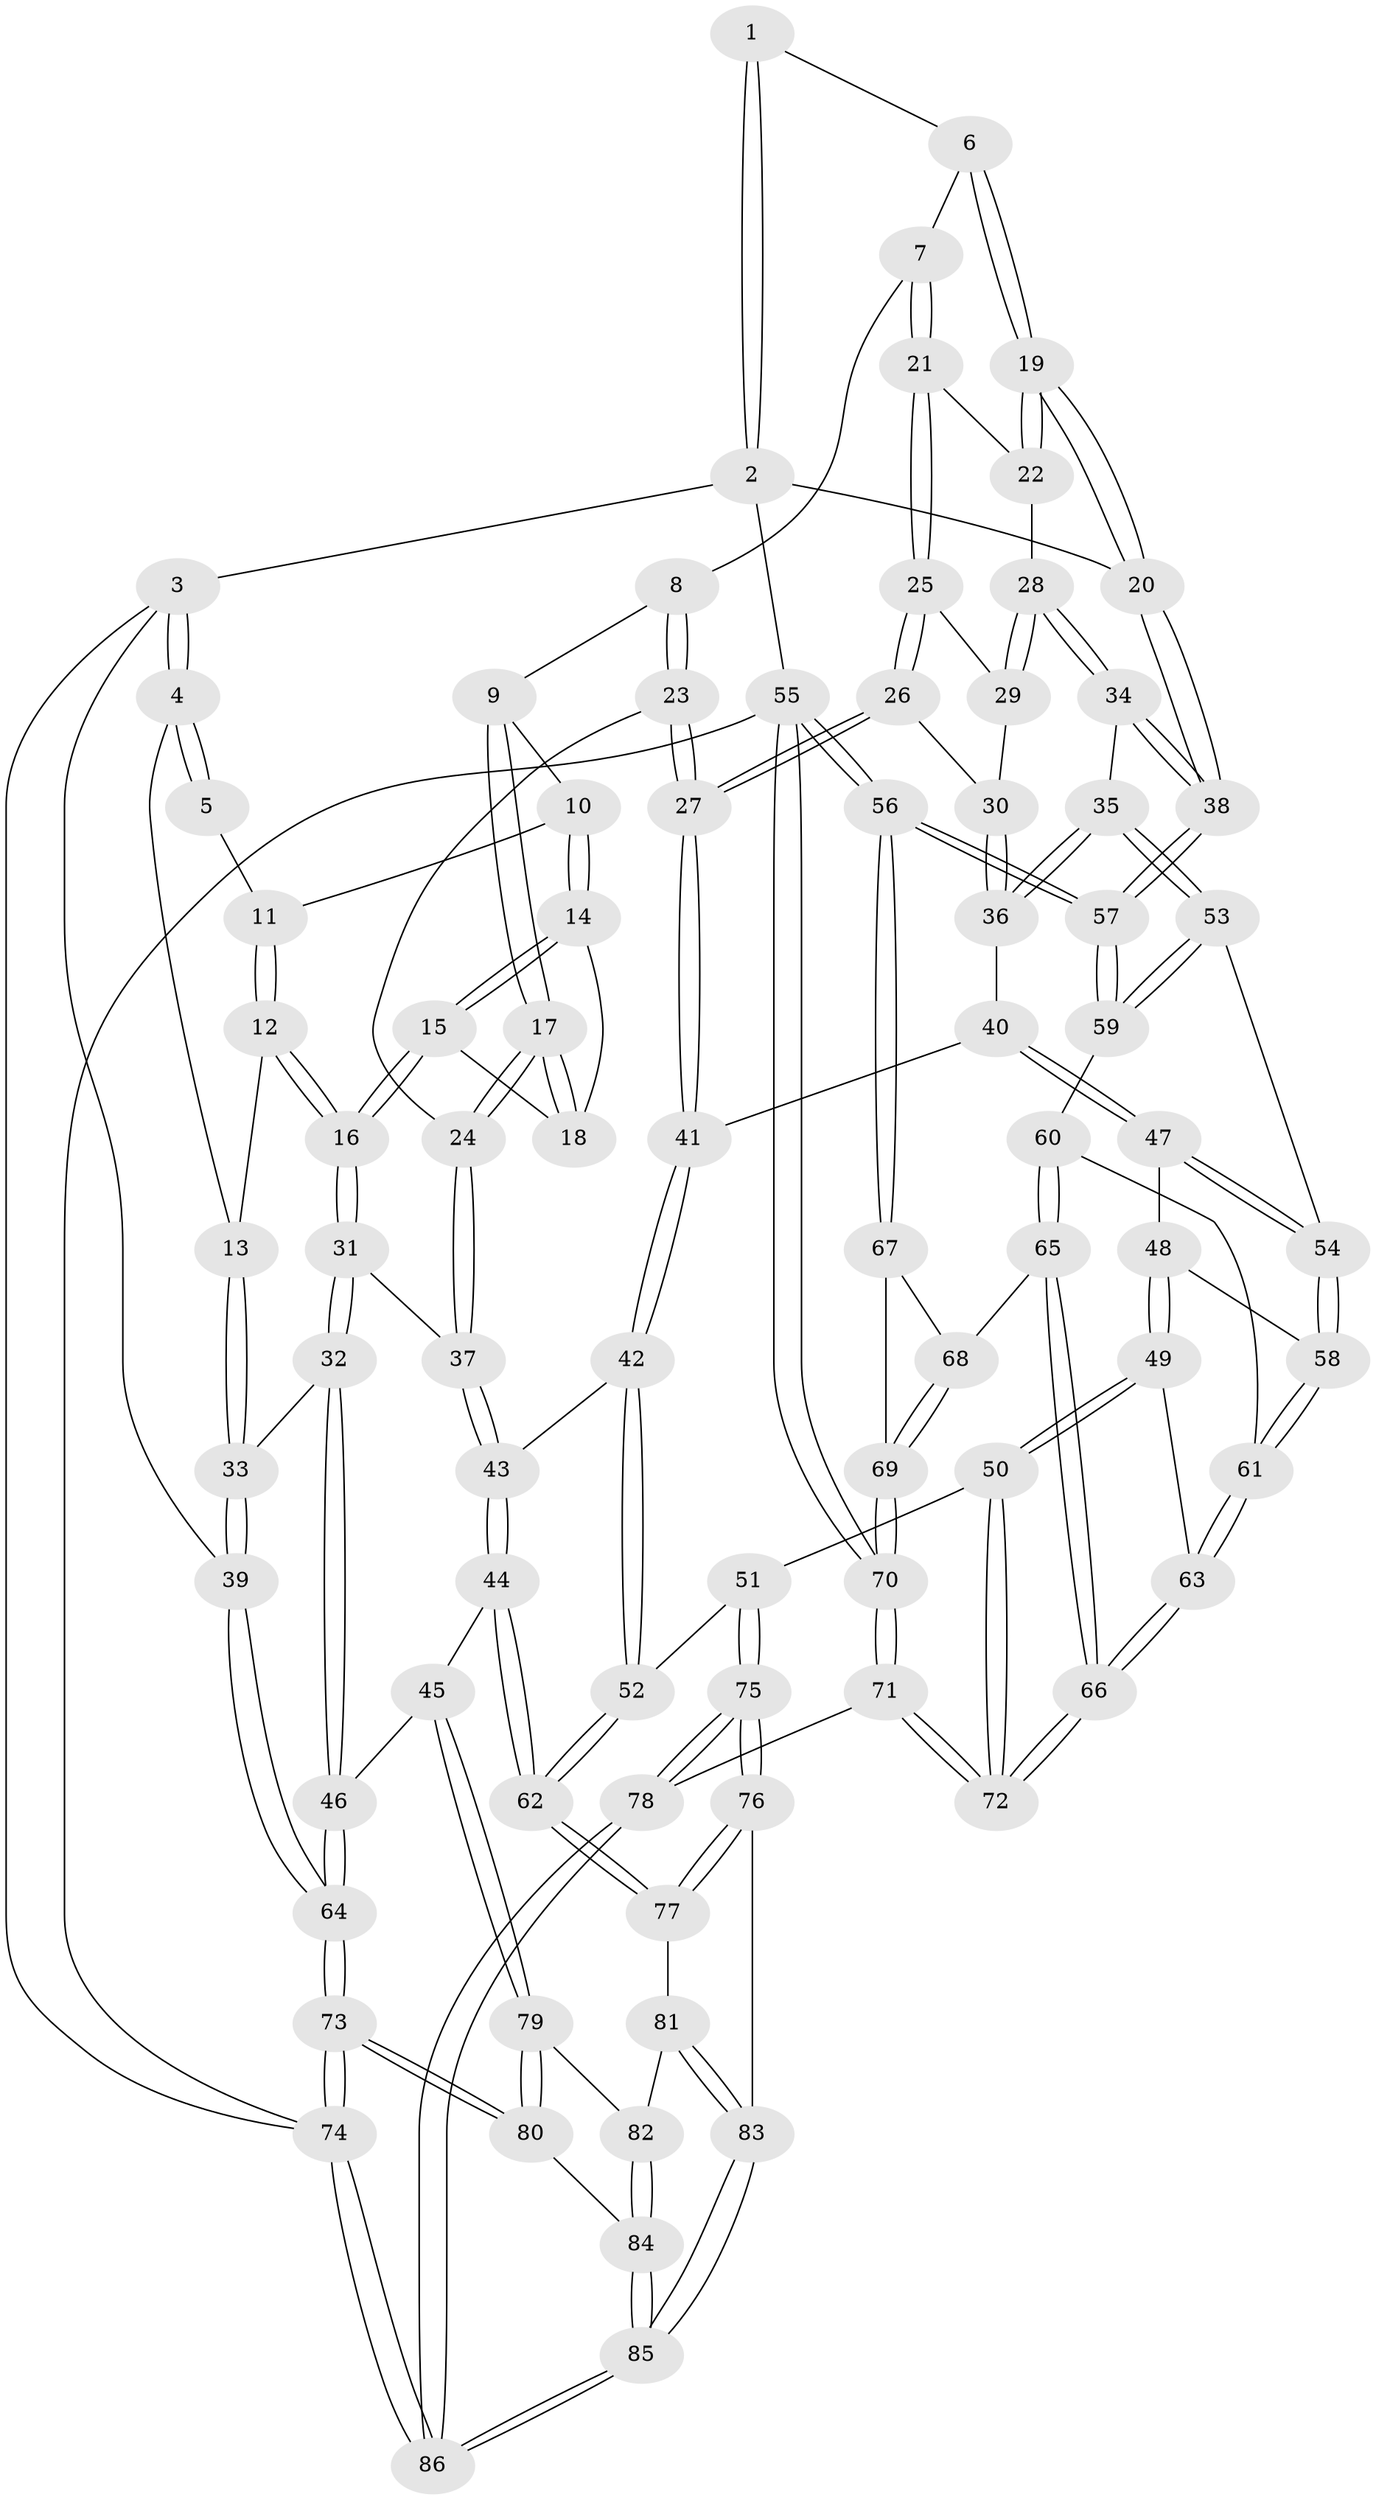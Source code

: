 // Generated by graph-tools (version 1.1) at 2025/51/03/09/25 03:51:04]
// undirected, 86 vertices, 212 edges
graph export_dot {
graph [start="1"]
  node [color=gray90,style=filled];
  1 [pos="+0.5787522199216366+0"];
  2 [pos="+1+0"];
  3 [pos="+0+0"];
  4 [pos="+0+0"];
  5 [pos="+0.2839862323081903+0"];
  6 [pos="+0.6627460347667762+0.09168482061051564"];
  7 [pos="+0.6627961554545128+0.0949385688569391"];
  8 [pos="+0.6167237499266874+0.14326797224740595"];
  9 [pos="+0.38712829039973723+0.09547885761714318"];
  10 [pos="+0.34214500813686716+0.05365053952729801"];
  11 [pos="+0.33571929117041555+0.0420987902866314"];
  12 [pos="+0.16229915353366428+0.2594933092231399"];
  13 [pos="+0.1409176888711307+0.25197302023226426"];
  14 [pos="+0.3237258003556206+0.22088497930851067"];
  15 [pos="+0.2528222789072928+0.3234776276988259"];
  16 [pos="+0.23243863067449097+0.34058071319835004"];
  17 [pos="+0.4948914916432295+0.30225901210845957"];
  18 [pos="+0.4086214056589505+0.2856868820908115"];
  19 [pos="+1+0"];
  20 [pos="+1+0"];
  21 [pos="+0.7940301216057122+0.18915146600809452"];
  22 [pos="+0.9892158055165923+0.08605891914800132"];
  23 [pos="+0.5427543001615326+0.3359124291234483"];
  24 [pos="+0.5215982107629555+0.3257521072391145"];
  25 [pos="+0.7937420146270104+0.1955608837775112"];
  26 [pos="+0.5972191195798594+0.33936951260315107"];
  27 [pos="+0.5480039977842115+0.3450490588399018"];
  28 [pos="+0.8805186029845249+0.34750324088810464"];
  29 [pos="+0.8093142658620793+0.26523925271687154"];
  30 [pos="+0.709971677432087+0.3512733452959995"];
  31 [pos="+0.23803362401119824+0.3856459965131035"];
  32 [pos="+0.10422080205195608+0.4469494217851992"];
  33 [pos="+0+0.45049281595862734"];
  34 [pos="+0.912978110990248+0.4111469122456605"];
  35 [pos="+0.8613227506335118+0.4721604903368068"];
  36 [pos="+0.8072331714320601+0.4467021317996652"];
  37 [pos="+0.2540049904013419+0.4025690279796853"];
  38 [pos="+1+0.34523147175184477"];
  39 [pos="+0+0.4693916830118301"];
  40 [pos="+0.6451582353331397+0.4569653986110056"];
  41 [pos="+0.5472659541700532+0.3737232029070863"];
  42 [pos="+0.47820849393224707+0.5144592806493239"];
  43 [pos="+0.2913246534832836+0.48738212323959207"];
  44 [pos="+0.22799926011057844+0.6290847733422902"];
  45 [pos="+0.20760180230731912+0.6338526854725388"];
  46 [pos="+0.19386427730735495+0.6277581590621915"];
  47 [pos="+0.6679050188626576+0.5124940340750704"];
  48 [pos="+0.6537452396181176+0.5545916754262235"];
  49 [pos="+0.5570483304196189+0.6320649147330314"];
  50 [pos="+0.5515504447528295+0.6330919091156221"];
  51 [pos="+0.5101838554310313+0.622941445095067"];
  52 [pos="+0.5026371863601364+0.6169723698069651"];
  53 [pos="+0.8606182974714757+0.47637247130645943"];
  54 [pos="+0.7787415532906354+0.5336541829774395"];
  55 [pos="+1+1"];
  56 [pos="+1+0.7247426119591643"];
  57 [pos="+1+0.587029523162983"];
  58 [pos="+0.7372769866650398+0.6043234467684262"];
  59 [pos="+0.9033967189152355+0.5848439483154646"];
  60 [pos="+0.8978159086797817+0.6290882883917911"];
  61 [pos="+0.7331513966875001+0.6369068033735644"];
  62 [pos="+0.3324609946808648+0.7021847807705766"];
  63 [pos="+0.7205992700517461+0.6638987830695402"];
  64 [pos="+0+0.5796079975232097"];
  65 [pos="+0.8990494707572554+0.6418343181194275"];
  66 [pos="+0.761787959832299+0.7781423989188603"];
  67 [pos="+1+0.6980985006425182"];
  68 [pos="+0.922738263954755+0.66785544005273"];
  69 [pos="+0.9279158149785668+0.7923293196349335"];
  70 [pos="+0.8681001731022184+1"];
  71 [pos="+0.7474017984289204+1"];
  72 [pos="+0.7371942129480074+0.9759939411927984"];
  73 [pos="+0+0.7652048324875262"];
  74 [pos="+0+1"];
  75 [pos="+0.48520000450314915+0.9560994247688659"];
  76 [pos="+0.42007304820227126+0.9138588447456485"];
  77 [pos="+0.3377978370324619+0.7719512550257973"];
  78 [pos="+0.6328417960440736+1"];
  79 [pos="+0.1881411334724124+0.673679595588639"];
  80 [pos="+0+0.7896008634794751"];
  81 [pos="+0.18140192810644581+0.836657339107988"];
  82 [pos="+0.15678728255717925+0.8287848756418229"];
  83 [pos="+0.2588310284787634+0.9254495196884678"];
  84 [pos="+0.12795828073034662+0.8401426596824434"];
  85 [pos="+0.10440533404067782+1"];
  86 [pos="+0+1"];
  1 -- 2;
  1 -- 2;
  1 -- 6;
  2 -- 3;
  2 -- 20;
  2 -- 55;
  3 -- 4;
  3 -- 4;
  3 -- 39;
  3 -- 74;
  4 -- 5;
  4 -- 5;
  4 -- 13;
  5 -- 11;
  6 -- 7;
  6 -- 19;
  6 -- 19;
  7 -- 8;
  7 -- 21;
  7 -- 21;
  8 -- 9;
  8 -- 23;
  8 -- 23;
  9 -- 10;
  9 -- 17;
  9 -- 17;
  10 -- 11;
  10 -- 14;
  10 -- 14;
  11 -- 12;
  11 -- 12;
  12 -- 13;
  12 -- 16;
  12 -- 16;
  13 -- 33;
  13 -- 33;
  14 -- 15;
  14 -- 15;
  14 -- 18;
  15 -- 16;
  15 -- 16;
  15 -- 18;
  16 -- 31;
  16 -- 31;
  17 -- 18;
  17 -- 18;
  17 -- 24;
  17 -- 24;
  19 -- 20;
  19 -- 20;
  19 -- 22;
  19 -- 22;
  20 -- 38;
  20 -- 38;
  21 -- 22;
  21 -- 25;
  21 -- 25;
  22 -- 28;
  23 -- 24;
  23 -- 27;
  23 -- 27;
  24 -- 37;
  24 -- 37;
  25 -- 26;
  25 -- 26;
  25 -- 29;
  26 -- 27;
  26 -- 27;
  26 -- 30;
  27 -- 41;
  27 -- 41;
  28 -- 29;
  28 -- 29;
  28 -- 34;
  28 -- 34;
  29 -- 30;
  30 -- 36;
  30 -- 36;
  31 -- 32;
  31 -- 32;
  31 -- 37;
  32 -- 33;
  32 -- 46;
  32 -- 46;
  33 -- 39;
  33 -- 39;
  34 -- 35;
  34 -- 38;
  34 -- 38;
  35 -- 36;
  35 -- 36;
  35 -- 53;
  35 -- 53;
  36 -- 40;
  37 -- 43;
  37 -- 43;
  38 -- 57;
  38 -- 57;
  39 -- 64;
  39 -- 64;
  40 -- 41;
  40 -- 47;
  40 -- 47;
  41 -- 42;
  41 -- 42;
  42 -- 43;
  42 -- 52;
  42 -- 52;
  43 -- 44;
  43 -- 44;
  44 -- 45;
  44 -- 62;
  44 -- 62;
  45 -- 46;
  45 -- 79;
  45 -- 79;
  46 -- 64;
  46 -- 64;
  47 -- 48;
  47 -- 54;
  47 -- 54;
  48 -- 49;
  48 -- 49;
  48 -- 58;
  49 -- 50;
  49 -- 50;
  49 -- 63;
  50 -- 51;
  50 -- 72;
  50 -- 72;
  51 -- 52;
  51 -- 75;
  51 -- 75;
  52 -- 62;
  52 -- 62;
  53 -- 54;
  53 -- 59;
  53 -- 59;
  54 -- 58;
  54 -- 58;
  55 -- 56;
  55 -- 56;
  55 -- 70;
  55 -- 70;
  55 -- 74;
  56 -- 57;
  56 -- 57;
  56 -- 67;
  56 -- 67;
  57 -- 59;
  57 -- 59;
  58 -- 61;
  58 -- 61;
  59 -- 60;
  60 -- 61;
  60 -- 65;
  60 -- 65;
  61 -- 63;
  61 -- 63;
  62 -- 77;
  62 -- 77;
  63 -- 66;
  63 -- 66;
  64 -- 73;
  64 -- 73;
  65 -- 66;
  65 -- 66;
  65 -- 68;
  66 -- 72;
  66 -- 72;
  67 -- 68;
  67 -- 69;
  68 -- 69;
  68 -- 69;
  69 -- 70;
  69 -- 70;
  70 -- 71;
  70 -- 71;
  71 -- 72;
  71 -- 72;
  71 -- 78;
  73 -- 74;
  73 -- 74;
  73 -- 80;
  73 -- 80;
  74 -- 86;
  74 -- 86;
  75 -- 76;
  75 -- 76;
  75 -- 78;
  75 -- 78;
  76 -- 77;
  76 -- 77;
  76 -- 83;
  77 -- 81;
  78 -- 86;
  78 -- 86;
  79 -- 80;
  79 -- 80;
  79 -- 82;
  80 -- 84;
  81 -- 82;
  81 -- 83;
  81 -- 83;
  82 -- 84;
  82 -- 84;
  83 -- 85;
  83 -- 85;
  84 -- 85;
  84 -- 85;
  85 -- 86;
  85 -- 86;
}
